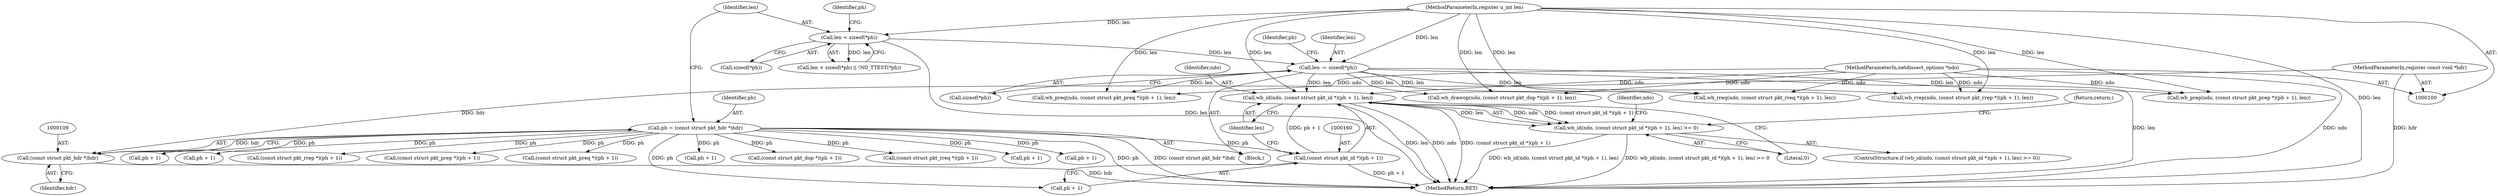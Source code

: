 digraph "0_tcpdump_cc356512f512e7fa423b3674db4bb31dbe40ffec_0@pointer" {
"1000157" [label="(Call,wb_id(ndo, (const struct pkt_id *)(ph + 1), len))"];
"1000101" [label="(MethodParameterIn,netdissect_options *ndo)"];
"1000159" [label="(Call,(const struct pkt_id *)(ph + 1))"];
"1000106" [label="(Call,ph = (const struct pkt_hdr *)hdr)"];
"1000108" [label="(Call,(const struct pkt_hdr *)hdr)"];
"1000102" [label="(MethodParameterIn,register const void *hdr)"];
"1000130" [label="(Call,len -= sizeof(*ph))"];
"1000113" [label="(Call,len < sizeof(*ph))"];
"1000103" [label="(MethodParameterIn,register u_int len)"];
"1000156" [label="(Call,wb_id(ndo, (const struct pkt_id *)(ph + 1), len) >= 0)"];
"1000197" [label="(Call,wb_rrep(ndo, (const struct pkt_rrep *)(ph + 1), len))"];
"1000161" [label="(Call,ph + 1)"];
"1000164" [label="(Identifier,len)"];
"1000165" [label="(Literal,0)"];
"1000159" [label="(Call,(const struct pkt_id *)(ph + 1))"];
"1000257" [label="(Call,wb_prep(ndo, (const struct pkt_prep *)(ph + 1), len))"];
"1000284" [label="(MethodReturn,RET)"];
"1000217" [label="(Call,wb_drawop(ndo, (const struct pkt_dop *)(ph + 1), len))"];
"1000104" [label="(Block,)"];
"1000239" [label="(Call,(const struct pkt_preq *)(ph + 1))"];
"1000155" [label="(ControlStructure,if (wb_id(ndo, (const struct pkt_id *)(ph + 1), len) >= 0))"];
"1000137" [label="(Identifier,ph)"];
"1000201" [label="(Call,ph + 1)"];
"1000219" [label="(Call,(const struct pkt_dop *)(ph + 1))"];
"1000156" [label="(Call,wb_id(ndo, (const struct pkt_id *)(ph + 1), len) >= 0)"];
"1000157" [label="(Call,wb_id(ndo, (const struct pkt_id *)(ph + 1), len))"];
"1000177" [label="(Call,wb_rreq(ndo, (const struct pkt_rreq *)(ph + 1), len))"];
"1000179" [label="(Call,(const struct pkt_rreq *)(ph + 1))"];
"1000114" [label="(Identifier,len)"];
"1000112" [label="(Call,len < sizeof(*ph) || !ND_TTEST(*ph))"];
"1000158" [label="(Identifier,ndo)"];
"1000261" [label="(Call,ph + 1)"];
"1000106" [label="(Call,ph = (const struct pkt_hdr *)hdr)"];
"1000181" [label="(Call,ph + 1)"];
"1000241" [label="(Call,ph + 1)"];
"1000221" [label="(Call,ph + 1)"];
"1000103" [label="(MethodParameterIn,register u_int len)"];
"1000110" [label="(Identifier,hdr)"];
"1000199" [label="(Call,(const struct pkt_rrep *)(ph + 1))"];
"1000113" [label="(Call,len < sizeof(*ph))"];
"1000259" [label="(Call,(const struct pkt_prep *)(ph + 1))"];
"1000130" [label="(Call,len -= sizeof(*ph))"];
"1000169" [label="(Identifier,ndo)"];
"1000108" [label="(Call,(const struct pkt_hdr *)hdr)"];
"1000237" [label="(Call,wb_preq(ndo, (const struct pkt_preq *)(ph + 1), len))"];
"1000121" [label="(Identifier,ph)"];
"1000115" [label="(Call,sizeof(*ph))"];
"1000132" [label="(Call,sizeof(*ph))"];
"1000102" [label="(MethodParameterIn,register const void *hdr)"];
"1000101" [label="(MethodParameterIn,netdissect_options *ndo)"];
"1000166" [label="(Return,return;)"];
"1000107" [label="(Identifier,ph)"];
"1000131" [label="(Identifier,len)"];
"1000157" -> "1000156"  [label="AST: "];
"1000157" -> "1000164"  [label="CFG: "];
"1000158" -> "1000157"  [label="AST: "];
"1000159" -> "1000157"  [label="AST: "];
"1000164" -> "1000157"  [label="AST: "];
"1000165" -> "1000157"  [label="CFG: "];
"1000157" -> "1000284"  [label="DDG: (const struct pkt_id *)(ph + 1)"];
"1000157" -> "1000284"  [label="DDG: len"];
"1000157" -> "1000284"  [label="DDG: ndo"];
"1000157" -> "1000156"  [label="DDG: ndo"];
"1000157" -> "1000156"  [label="DDG: (const struct pkt_id *)(ph + 1)"];
"1000157" -> "1000156"  [label="DDG: len"];
"1000101" -> "1000157"  [label="DDG: ndo"];
"1000159" -> "1000157"  [label="DDG: ph + 1"];
"1000130" -> "1000157"  [label="DDG: len"];
"1000103" -> "1000157"  [label="DDG: len"];
"1000101" -> "1000100"  [label="AST: "];
"1000101" -> "1000284"  [label="DDG: ndo"];
"1000101" -> "1000177"  [label="DDG: ndo"];
"1000101" -> "1000197"  [label="DDG: ndo"];
"1000101" -> "1000217"  [label="DDG: ndo"];
"1000101" -> "1000237"  [label="DDG: ndo"];
"1000101" -> "1000257"  [label="DDG: ndo"];
"1000159" -> "1000161"  [label="CFG: "];
"1000160" -> "1000159"  [label="AST: "];
"1000161" -> "1000159"  [label="AST: "];
"1000164" -> "1000159"  [label="CFG: "];
"1000159" -> "1000284"  [label="DDG: ph + 1"];
"1000106" -> "1000159"  [label="DDG: ph"];
"1000106" -> "1000104"  [label="AST: "];
"1000106" -> "1000108"  [label="CFG: "];
"1000107" -> "1000106"  [label="AST: "];
"1000108" -> "1000106"  [label="AST: "];
"1000114" -> "1000106"  [label="CFG: "];
"1000106" -> "1000284"  [label="DDG: (const struct pkt_hdr *)hdr"];
"1000106" -> "1000284"  [label="DDG: ph"];
"1000108" -> "1000106"  [label="DDG: hdr"];
"1000106" -> "1000161"  [label="DDG: ph"];
"1000106" -> "1000179"  [label="DDG: ph"];
"1000106" -> "1000181"  [label="DDG: ph"];
"1000106" -> "1000199"  [label="DDG: ph"];
"1000106" -> "1000201"  [label="DDG: ph"];
"1000106" -> "1000219"  [label="DDG: ph"];
"1000106" -> "1000221"  [label="DDG: ph"];
"1000106" -> "1000239"  [label="DDG: ph"];
"1000106" -> "1000241"  [label="DDG: ph"];
"1000106" -> "1000259"  [label="DDG: ph"];
"1000106" -> "1000261"  [label="DDG: ph"];
"1000108" -> "1000110"  [label="CFG: "];
"1000109" -> "1000108"  [label="AST: "];
"1000110" -> "1000108"  [label="AST: "];
"1000108" -> "1000284"  [label="DDG: hdr"];
"1000102" -> "1000108"  [label="DDG: hdr"];
"1000102" -> "1000100"  [label="AST: "];
"1000102" -> "1000284"  [label="DDG: hdr"];
"1000130" -> "1000104"  [label="AST: "];
"1000130" -> "1000132"  [label="CFG: "];
"1000131" -> "1000130"  [label="AST: "];
"1000132" -> "1000130"  [label="AST: "];
"1000137" -> "1000130"  [label="CFG: "];
"1000130" -> "1000284"  [label="DDG: len"];
"1000113" -> "1000130"  [label="DDG: len"];
"1000103" -> "1000130"  [label="DDG: len"];
"1000130" -> "1000177"  [label="DDG: len"];
"1000130" -> "1000197"  [label="DDG: len"];
"1000130" -> "1000217"  [label="DDG: len"];
"1000130" -> "1000237"  [label="DDG: len"];
"1000130" -> "1000257"  [label="DDG: len"];
"1000113" -> "1000112"  [label="AST: "];
"1000113" -> "1000115"  [label="CFG: "];
"1000114" -> "1000113"  [label="AST: "];
"1000115" -> "1000113"  [label="AST: "];
"1000121" -> "1000113"  [label="CFG: "];
"1000112" -> "1000113"  [label="CFG: "];
"1000113" -> "1000284"  [label="DDG: len"];
"1000113" -> "1000112"  [label="DDG: len"];
"1000103" -> "1000113"  [label="DDG: len"];
"1000103" -> "1000100"  [label="AST: "];
"1000103" -> "1000284"  [label="DDG: len"];
"1000103" -> "1000177"  [label="DDG: len"];
"1000103" -> "1000197"  [label="DDG: len"];
"1000103" -> "1000217"  [label="DDG: len"];
"1000103" -> "1000237"  [label="DDG: len"];
"1000103" -> "1000257"  [label="DDG: len"];
"1000156" -> "1000155"  [label="AST: "];
"1000156" -> "1000165"  [label="CFG: "];
"1000165" -> "1000156"  [label="AST: "];
"1000166" -> "1000156"  [label="CFG: "];
"1000169" -> "1000156"  [label="CFG: "];
"1000156" -> "1000284"  [label="DDG: wb_id(ndo, (const struct pkt_id *)(ph + 1), len)"];
"1000156" -> "1000284"  [label="DDG: wb_id(ndo, (const struct pkt_id *)(ph + 1), len) >= 0"];
}
